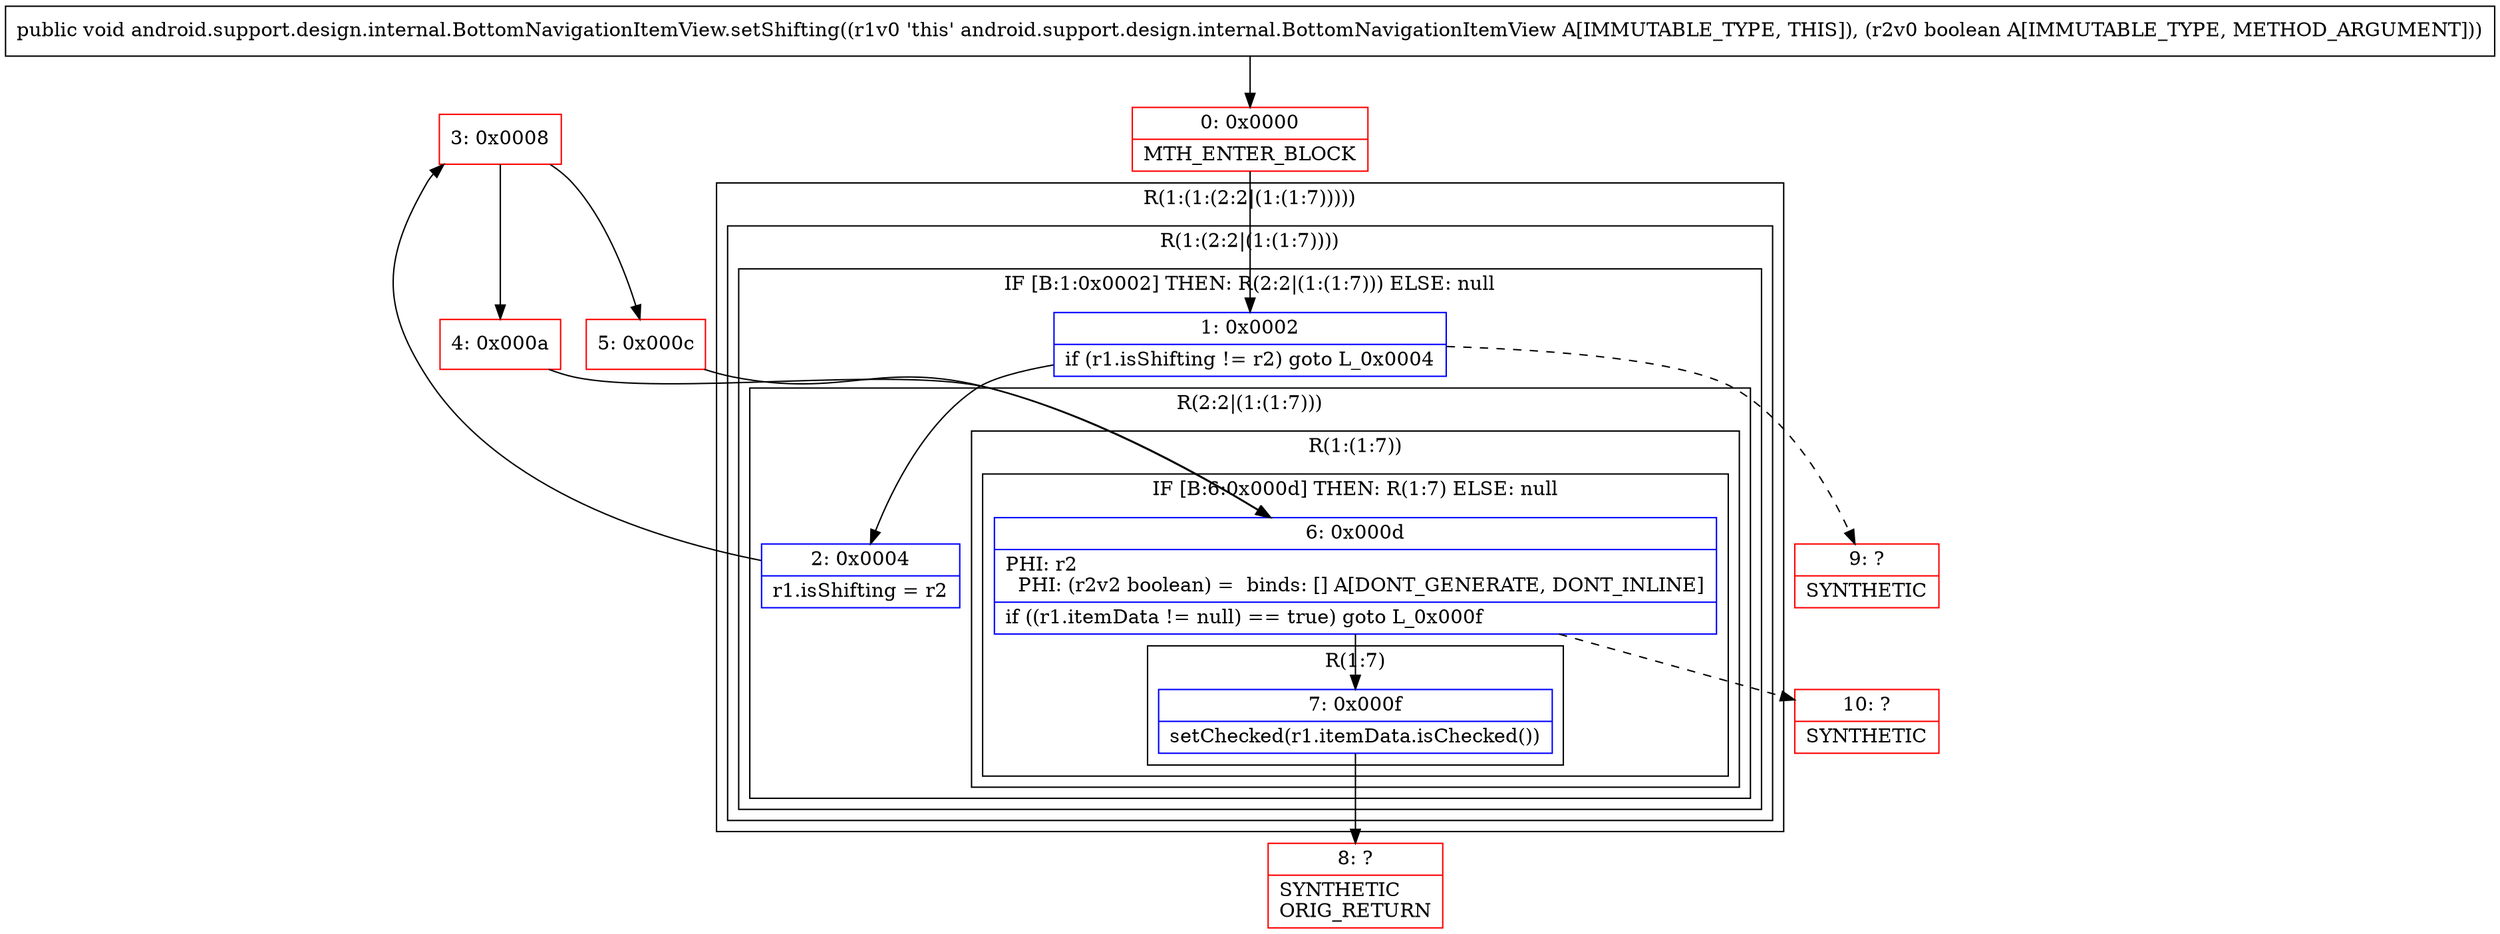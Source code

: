 digraph "CFG forandroid.support.design.internal.BottomNavigationItemView.setShifting(Z)V" {
subgraph cluster_Region_1757176607 {
label = "R(1:(1:(2:2|(1:(1:7)))))";
node [shape=record,color=blue];
subgraph cluster_Region_809145842 {
label = "R(1:(2:2|(1:(1:7))))";
node [shape=record,color=blue];
subgraph cluster_IfRegion_741391743 {
label = "IF [B:1:0x0002] THEN: R(2:2|(1:(1:7))) ELSE: null";
node [shape=record,color=blue];
Node_1 [shape=record,label="{1\:\ 0x0002|if (r1.isShifting != r2) goto L_0x0004\l}"];
subgraph cluster_Region_1852709307 {
label = "R(2:2|(1:(1:7)))";
node [shape=record,color=blue];
Node_2 [shape=record,label="{2\:\ 0x0004|r1.isShifting = r2\l}"];
subgraph cluster_Region_1707158514 {
label = "R(1:(1:7))";
node [shape=record,color=blue];
subgraph cluster_IfRegion_28358589 {
label = "IF [B:6:0x000d] THEN: R(1:7) ELSE: null";
node [shape=record,color=blue];
Node_6 [shape=record,label="{6\:\ 0x000d|PHI: r2 \l  PHI: (r2v2 boolean) =  binds: [] A[DONT_GENERATE, DONT_INLINE]\l|if ((r1.itemData != null) == true) goto L_0x000f\l}"];
subgraph cluster_Region_683817393 {
label = "R(1:7)";
node [shape=record,color=blue];
Node_7 [shape=record,label="{7\:\ 0x000f|setChecked(r1.itemData.isChecked())\l}"];
}
}
}
}
}
}
}
Node_0 [shape=record,color=red,label="{0\:\ 0x0000|MTH_ENTER_BLOCK\l}"];
Node_3 [shape=record,color=red,label="{3\:\ 0x0008}"];
Node_4 [shape=record,color=red,label="{4\:\ 0x000a}"];
Node_5 [shape=record,color=red,label="{5\:\ 0x000c}"];
Node_8 [shape=record,color=red,label="{8\:\ ?|SYNTHETIC\lORIG_RETURN\l}"];
Node_9 [shape=record,color=red,label="{9\:\ ?|SYNTHETIC\l}"];
Node_10 [shape=record,color=red,label="{10\:\ ?|SYNTHETIC\l}"];
MethodNode[shape=record,label="{public void android.support.design.internal.BottomNavigationItemView.setShifting((r1v0 'this' android.support.design.internal.BottomNavigationItemView A[IMMUTABLE_TYPE, THIS]), (r2v0 boolean A[IMMUTABLE_TYPE, METHOD_ARGUMENT])) }"];
MethodNode -> Node_0;
Node_1 -> Node_2;
Node_1 -> Node_9[style=dashed];
Node_2 -> Node_3;
Node_6 -> Node_7;
Node_6 -> Node_10[style=dashed];
Node_7 -> Node_8;
Node_0 -> Node_1;
Node_3 -> Node_4;
Node_3 -> Node_5;
Node_4 -> Node_6;
Node_5 -> Node_6;
}

